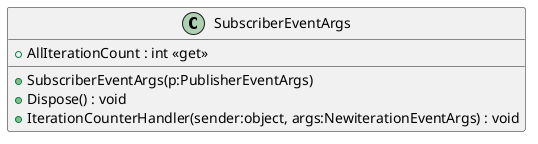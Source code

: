 @startuml
class SubscriberEventArgs {
    + SubscriberEventArgs(p:PublisherEventArgs)
    + Dispose() : void
    + IterationCounterHandler(sender:object, args:NewiterationEventArgs) : void
    + AllIterationCount : int <<get>>
}
@enduml
